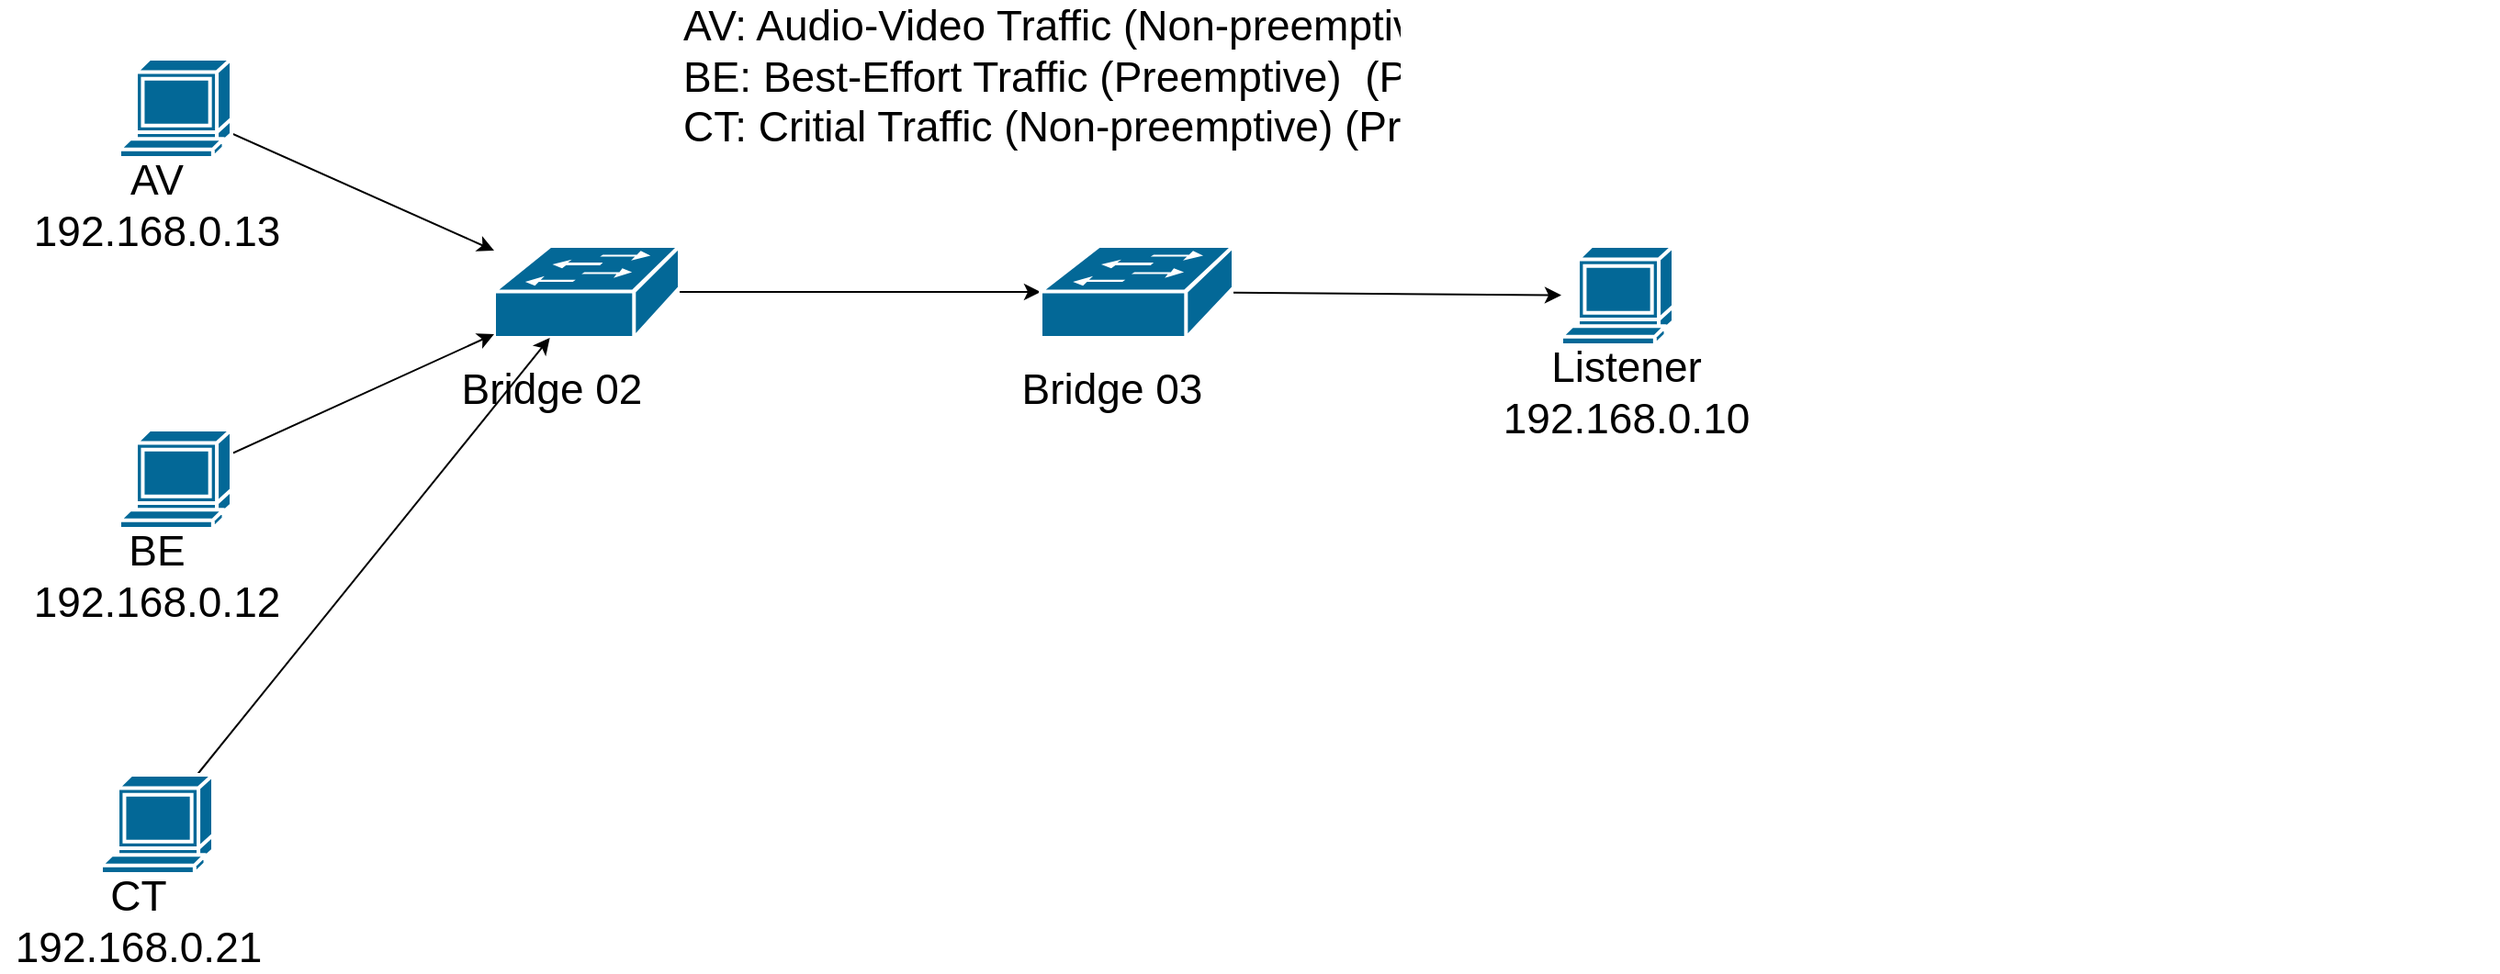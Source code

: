 <mxfile>
    <diagram id="d85fhLOd2gPWHodAwBuT" name="Page-1">
        <mxGraphModel dx="1997" dy="1897" grid="1" gridSize="10" guides="1" tooltips="1" connect="1" arrows="1" fold="1" page="1" pageScale="1" pageWidth="850" pageHeight="1100" math="0" shadow="0">
            <root>
                <mxCell id="0"/>
                <mxCell id="1" parent="0"/>
                <mxCell id="4" style="edgeStyle=none;html=1;rounded=0;" parent="1" source="V5ZEcJ-CgwX_Xdz-ilFN-2" target="V5ZEcJ-CgwX_Xdz-ilFN-4" edge="1">
                    <mxGeometry relative="1" as="geometry"/>
                </mxCell>
                <mxCell id="V5ZEcJ-CgwX_Xdz-ilFN-2" value="" style="shape=mxgraph.cisco.computers_and_peripherals.terminal;sketch=0;html=1;pointerEvents=1;dashed=0;fillColor=#036897;strokeColor=#ffffff;strokeWidth=2;verticalLabelPosition=bottom;verticalAlign=top;align=center;outlineConnect=0;direction=east;" parent="1" vertex="1">
                    <mxGeometry x="-185" y="250" width="61" height="54" as="geometry"/>
                </mxCell>
                <mxCell id="V5ZEcJ-CgwX_Xdz-ilFN-3" value="" style="shape=mxgraph.cisco.computers_and_peripherals.terminal;sketch=0;html=1;pointerEvents=1;dashed=0;fillColor=#036897;strokeColor=#ffffff;strokeWidth=2;verticalLabelPosition=bottom;verticalAlign=top;align=center;outlineConnect=0;direction=east;" parent="1" vertex="1">
                    <mxGeometry x="600" y="352" width="61" height="54" as="geometry"/>
                </mxCell>
                <mxCell id="6" style="edgeStyle=none;html=1;" parent="1" source="V5ZEcJ-CgwX_Xdz-ilFN-4" target="V5ZEcJ-CgwX_Xdz-ilFN-6" edge="1">
                    <mxGeometry relative="1" as="geometry"/>
                </mxCell>
                <mxCell id="V5ZEcJ-CgwX_Xdz-ilFN-4" value="" style="shape=mxgraph.cisco.switches.workgroup_switch;sketch=0;html=1;pointerEvents=1;dashed=0;fillColor=#036897;strokeColor=#ffffff;strokeWidth=2;verticalLabelPosition=bottom;verticalAlign=top;align=center;outlineConnect=0;direction=east;" parent="1" vertex="1">
                    <mxGeometry x="19" y="352" width="101" height="50" as="geometry"/>
                </mxCell>
                <mxCell id="8" style="edgeStyle=none;html=1;" parent="1" source="V5ZEcJ-CgwX_Xdz-ilFN-6" target="V5ZEcJ-CgwX_Xdz-ilFN-3" edge="1">
                    <mxGeometry relative="1" as="geometry"/>
                </mxCell>
                <mxCell id="V5ZEcJ-CgwX_Xdz-ilFN-6" value="" style="shape=mxgraph.cisco.switches.workgroup_switch;sketch=0;html=1;pointerEvents=1;dashed=0;fillColor=#036897;strokeColor=#ffffff;strokeWidth=2;verticalLabelPosition=bottom;verticalAlign=top;align=center;outlineConnect=0;direction=east;" parent="1" vertex="1">
                    <mxGeometry x="316.5" y="352" width="105" height="50" as="geometry"/>
                </mxCell>
                <mxCell id="V5ZEcJ-CgwX_Xdz-ilFN-17" value="&lt;font style=&quot;font-size: 23px&quot;&gt;Bridge 02&lt;br&gt;&lt;/font&gt;" style="text;html=1;resizable=0;autosize=1;align=center;verticalAlign=middle;points=[];fillColor=none;strokeColor=none;rounded=0;" parent="1" vertex="1">
                    <mxGeometry x="-5" y="420" width="110" height="20" as="geometry"/>
                </mxCell>
                <mxCell id="V5ZEcJ-CgwX_Xdz-ilFN-19" value="&lt;font style=&quot;font-size: 23px&quot;&gt;Bridge 03&lt;br&gt;&lt;/font&gt;" style="text;html=1;resizable=0;autosize=1;align=center;verticalAlign=middle;points=[];fillColor=none;strokeColor=none;rounded=0;" parent="1" vertex="1">
                    <mxGeometry x="300" y="420" width="110" height="20" as="geometry"/>
                </mxCell>
                <mxCell id="V5ZEcJ-CgwX_Xdz-ilFN-21" value="&lt;font style=&quot;font-size: 23px&quot;&gt;AV&lt;br&gt;192.168.0.13&lt;br&gt;&lt;/font&gt;" style="text;html=1;resizable=0;autosize=1;align=center;verticalAlign=middle;points=[];fillColor=none;strokeColor=none;rounded=0;" parent="1" vertex="1">
                    <mxGeometry x="-240" y="310" width="150" height="40" as="geometry"/>
                </mxCell>
                <mxCell id="V5ZEcJ-CgwX_Xdz-ilFN-22" value="&lt;font style=&quot;font-size: 23px&quot;&gt;Listener&lt;br&gt;192.168.0.10&lt;br&gt;&lt;/font&gt;" style="text;html=1;resizable=0;autosize=1;align=center;verticalAlign=middle;points=[];fillColor=none;strokeColor=none;rounded=0;" parent="1" vertex="1">
                    <mxGeometry x="560" y="412" width="150" height="40" as="geometry"/>
                </mxCell>
                <mxCell id="5" style="edgeStyle=none;html=1;" parent="1" source="2" target="V5ZEcJ-CgwX_Xdz-ilFN-4" edge="1">
                    <mxGeometry relative="1" as="geometry"/>
                </mxCell>
                <mxCell id="2" value="" style="shape=mxgraph.cisco.computers_and_peripherals.terminal;sketch=0;html=1;pointerEvents=1;dashed=0;fillColor=#036897;strokeColor=#ffffff;strokeWidth=2;verticalLabelPosition=bottom;verticalAlign=top;align=center;outlineConnect=0;direction=east;" parent="1" vertex="1">
                    <mxGeometry x="-185" y="452" width="61" height="54" as="geometry"/>
                </mxCell>
                <mxCell id="3" value="&lt;font style=&quot;font-size: 23px&quot;&gt;BE&lt;br&gt;192.168.0.12&lt;br&gt;&lt;/font&gt;" style="text;html=1;resizable=0;autosize=1;align=center;verticalAlign=middle;points=[];fillColor=none;strokeColor=none;rounded=0;" parent="1" vertex="1">
                    <mxGeometry x="-240" y="512" width="150" height="40" as="geometry"/>
                </mxCell>
                <mxCell id="9" value="&lt;font style=&quot;font-size: 23px&quot;&gt;AV: Audio-Video Traffic (Non-preemptive)&amp;nbsp; (Priority - 5)&lt;br&gt;BE: Best-Effort Traffic (Preemptive)&amp;nbsp; (Priority - 1)&amp;nbsp;&lt;br&gt;CT: Critial Traffic (Non-preemptive) (Priority - 7)&lt;br&gt;&lt;/font&gt;" style="text;html=1;strokeColor=none;fillColor=none;align=left;verticalAlign=middle;whiteSpace=wrap;rounded=0;" parent="1" vertex="1">
                    <mxGeometry x="120" y="250" width="990" height="20" as="geometry"/>
                </mxCell>
                <mxCell id="12" style="edgeStyle=none;html=1;" edge="1" parent="1" source="10" target="V5ZEcJ-CgwX_Xdz-ilFN-4">
                    <mxGeometry relative="1" as="geometry"/>
                </mxCell>
                <mxCell id="10" value="" style="shape=mxgraph.cisco.computers_and_peripherals.terminal;sketch=0;html=1;pointerEvents=1;dashed=0;fillColor=#036897;strokeColor=#ffffff;strokeWidth=2;verticalLabelPosition=bottom;verticalAlign=top;align=center;outlineConnect=0;direction=east;" vertex="1" parent="1">
                    <mxGeometry x="-195" y="640" width="61" height="54" as="geometry"/>
                </mxCell>
                <mxCell id="11" value="&lt;font style=&quot;font-size: 23px&quot;&gt;CT&lt;br&gt;192.168.0.21&lt;br&gt;&lt;/font&gt;" style="text;html=1;resizable=0;autosize=1;align=center;verticalAlign=middle;points=[];fillColor=none;strokeColor=none;rounded=0;" vertex="1" parent="1">
                    <mxGeometry x="-250" y="700" width="150" height="40" as="geometry"/>
                </mxCell>
            </root>
        </mxGraphModel>
    </diagram>
</mxfile>